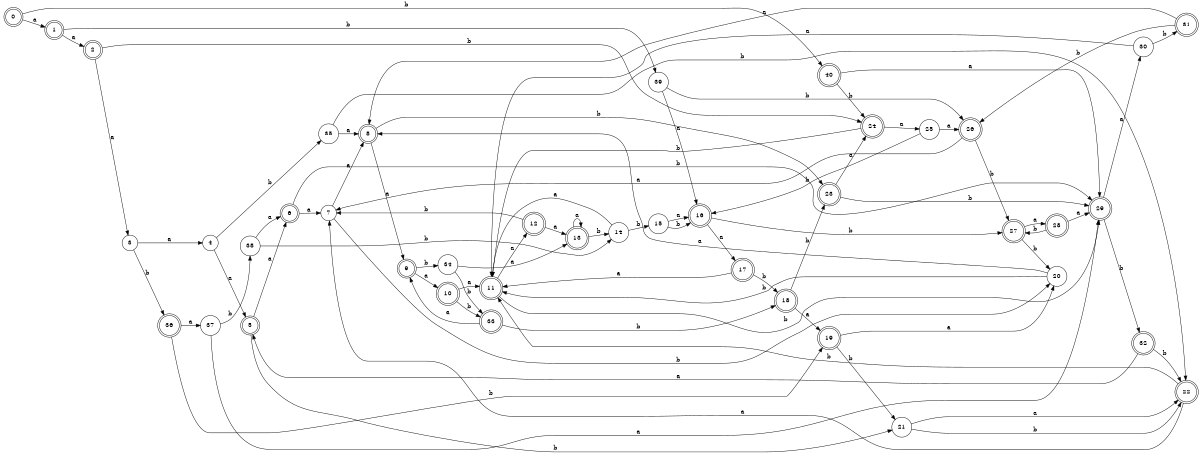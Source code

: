 digraph n33_8 {
__start0 [label="" shape="none"];

rankdir=LR;
size="8,5";

s0 [style="rounded,filled", color="black", fillcolor="white" shape="doublecircle", label="0"];
s1 [style="rounded,filled", color="black", fillcolor="white" shape="doublecircle", label="1"];
s2 [style="rounded,filled", color="black", fillcolor="white" shape="doublecircle", label="2"];
s3 [style="filled", color="black", fillcolor="white" shape="circle", label="3"];
s4 [style="filled", color="black", fillcolor="white" shape="circle", label="4"];
s5 [style="rounded,filled", color="black", fillcolor="white" shape="doublecircle", label="5"];
s6 [style="rounded,filled", color="black", fillcolor="white" shape="doublecircle", label="6"];
s7 [style="filled", color="black", fillcolor="white" shape="circle", label="7"];
s8 [style="rounded,filled", color="black", fillcolor="white" shape="doublecircle", label="8"];
s9 [style="rounded,filled", color="black", fillcolor="white" shape="doublecircle", label="9"];
s10 [style="rounded,filled", color="black", fillcolor="white" shape="doublecircle", label="10"];
s11 [style="rounded,filled", color="black", fillcolor="white" shape="doublecircle", label="11"];
s12 [style="rounded,filled", color="black", fillcolor="white" shape="doublecircle", label="12"];
s13 [style="rounded,filled", color="black", fillcolor="white" shape="doublecircle", label="13"];
s14 [style="filled", color="black", fillcolor="white" shape="circle", label="14"];
s15 [style="filled", color="black", fillcolor="white" shape="circle", label="15"];
s16 [style="rounded,filled", color="black", fillcolor="white" shape="doublecircle", label="16"];
s17 [style="rounded,filled", color="black", fillcolor="white" shape="doublecircle", label="17"];
s18 [style="rounded,filled", color="black", fillcolor="white" shape="doublecircle", label="18"];
s19 [style="rounded,filled", color="black", fillcolor="white" shape="doublecircle", label="19"];
s20 [style="filled", color="black", fillcolor="white" shape="circle", label="20"];
s21 [style="filled", color="black", fillcolor="white" shape="circle", label="21"];
s22 [style="rounded,filled", color="black", fillcolor="white" shape="doublecircle", label="22"];
s23 [style="rounded,filled", color="black", fillcolor="white" shape="doublecircle", label="23"];
s24 [style="rounded,filled", color="black", fillcolor="white" shape="doublecircle", label="24"];
s25 [style="filled", color="black", fillcolor="white" shape="circle", label="25"];
s26 [style="rounded,filled", color="black", fillcolor="white" shape="doublecircle", label="26"];
s27 [style="rounded,filled", color="black", fillcolor="white" shape="doublecircle", label="27"];
s28 [style="rounded,filled", color="black", fillcolor="white" shape="doublecircle", label="28"];
s29 [style="rounded,filled", color="black", fillcolor="white" shape="doublecircle", label="29"];
s30 [style="filled", color="black", fillcolor="white" shape="circle", label="30"];
s31 [style="rounded,filled", color="black", fillcolor="white" shape="doublecircle", label="31"];
s32 [style="rounded,filled", color="black", fillcolor="white" shape="doublecircle", label="32"];
s33 [style="rounded,filled", color="black", fillcolor="white" shape="doublecircle", label="33"];
s34 [style="filled", color="black", fillcolor="white" shape="circle", label="34"];
s35 [style="filled", color="black", fillcolor="white" shape="circle", label="35"];
s36 [style="rounded,filled", color="black", fillcolor="white" shape="doublecircle", label="36"];
s37 [style="filled", color="black", fillcolor="white" shape="circle", label="37"];
s38 [style="filled", color="black", fillcolor="white" shape="circle", label="38"];
s39 [style="filled", color="black", fillcolor="white" shape="circle", label="39"];
s40 [style="rounded,filled", color="black", fillcolor="white" shape="doublecircle", label="40"];
s0 -> s1 [label="a"];
s0 -> s40 [label="b"];
s1 -> s2 [label="a"];
s1 -> s39 [label="b"];
s2 -> s3 [label="a"];
s2 -> s24 [label="b"];
s3 -> s4 [label="a"];
s3 -> s36 [label="b"];
s4 -> s5 [label="a"];
s4 -> s35 [label="b"];
s5 -> s6 [label="a"];
s5 -> s21 [label="b"];
s6 -> s7 [label="a"];
s6 -> s29 [label="b"];
s7 -> s8 [label="a"];
s7 -> s20 [label="b"];
s8 -> s9 [label="a"];
s8 -> s23 [label="b"];
s9 -> s10 [label="a"];
s9 -> s34 [label="b"];
s10 -> s11 [label="a"];
s10 -> s33 [label="b"];
s11 -> s12 [label="a"];
s11 -> s29 [label="b"];
s12 -> s13 [label="a"];
s12 -> s7 [label="b"];
s13 -> s13 [label="a"];
s13 -> s14 [label="b"];
s14 -> s11 [label="a"];
s14 -> s15 [label="b"];
s15 -> s16 [label="a"];
s15 -> s16 [label="b"];
s16 -> s17 [label="a"];
s16 -> s27 [label="b"];
s17 -> s11 [label="a"];
s17 -> s18 [label="b"];
s18 -> s19 [label="a"];
s18 -> s23 [label="b"];
s19 -> s20 [label="a"];
s19 -> s21 [label="b"];
s20 -> s8 [label="a"];
s20 -> s11 [label="b"];
s21 -> s22 [label="a"];
s21 -> s22 [label="b"];
s22 -> s7 [label="a"];
s22 -> s11 [label="b"];
s23 -> s24 [label="a"];
s23 -> s29 [label="b"];
s24 -> s25 [label="a"];
s24 -> s11 [label="b"];
s25 -> s26 [label="a"];
s25 -> s16 [label="b"];
s26 -> s7 [label="a"];
s26 -> s27 [label="b"];
s27 -> s28 [label="a"];
s27 -> s20 [label="b"];
s28 -> s29 [label="a"];
s28 -> s27 [label="b"];
s29 -> s30 [label="a"];
s29 -> s32 [label="b"];
s30 -> s11 [label="a"];
s30 -> s31 [label="b"];
s31 -> s8 [label="a"];
s31 -> s26 [label="b"];
s32 -> s5 [label="a"];
s32 -> s22 [label="b"];
s33 -> s9 [label="a"];
s33 -> s18 [label="b"];
s34 -> s13 [label="a"];
s34 -> s33 [label="b"];
s35 -> s8 [label="a"];
s35 -> s22 [label="b"];
s36 -> s37 [label="a"];
s36 -> s19 [label="b"];
s37 -> s29 [label="a"];
s37 -> s38 [label="b"];
s38 -> s6 [label="a"];
s38 -> s14 [label="b"];
s39 -> s16 [label="a"];
s39 -> s26 [label="b"];
s40 -> s29 [label="a"];
s40 -> s24 [label="b"];

}